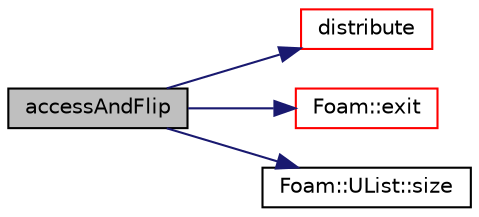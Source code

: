 digraph "accessAndFlip"
{
  bgcolor="transparent";
  edge [fontname="Helvetica",fontsize="10",labelfontname="Helvetica",labelfontsize="10"];
  node [fontname="Helvetica",fontsize="10",shape=record];
  rankdir="LR";
  Node615 [label="accessAndFlip",height=0.2,width=0.4,color="black", fillcolor="grey75", style="filled", fontcolor="black"];
  Node615 -> Node616 [color="midnightblue",fontsize="10",style="solid",fontname="Helvetica"];
  Node616 [label="distribute",height=0.2,width=0.4,color="red",URL="$a28525.html#a333f631776644ef8e70cae68822cc5d5",tooltip="Distribute data. Note:schedule only used for Pstream::scheduled. "];
  Node615 -> Node670 [color="midnightblue",fontsize="10",style="solid",fontname="Helvetica"];
  Node670 [label="Foam::exit",height=0.2,width=0.4,color="red",URL="$a21851.html#a06ca7250d8e89caf05243ec094843642"];
  Node615 -> Node674 [color="midnightblue",fontsize="10",style="solid",fontname="Helvetica"];
  Node674 [label="Foam::UList::size",height=0.2,width=0.4,color="black",URL="$a26837.html#a47b3bf30da1eb3ab8076b5fbe00e0494",tooltip="Return the number of elements in the UList. "];
}
